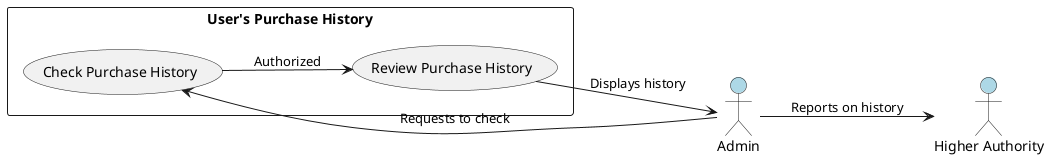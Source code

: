 @startuml

left to right direction
actor Admin #lightblue
actor "Higher Authority" as HigherAuthority #lightblue

rectangle "User's Purchase History" as PurchaseHistory {
  Admin --> (Check Purchase History) : "Requests to check"
  (Check Purchase History) --> (Review Purchase History) : "Authorized"
  (Review Purchase History) --> Admin : "Displays history"
}

Admin --> HigherAuthority : "Reports on history"

@enduml
